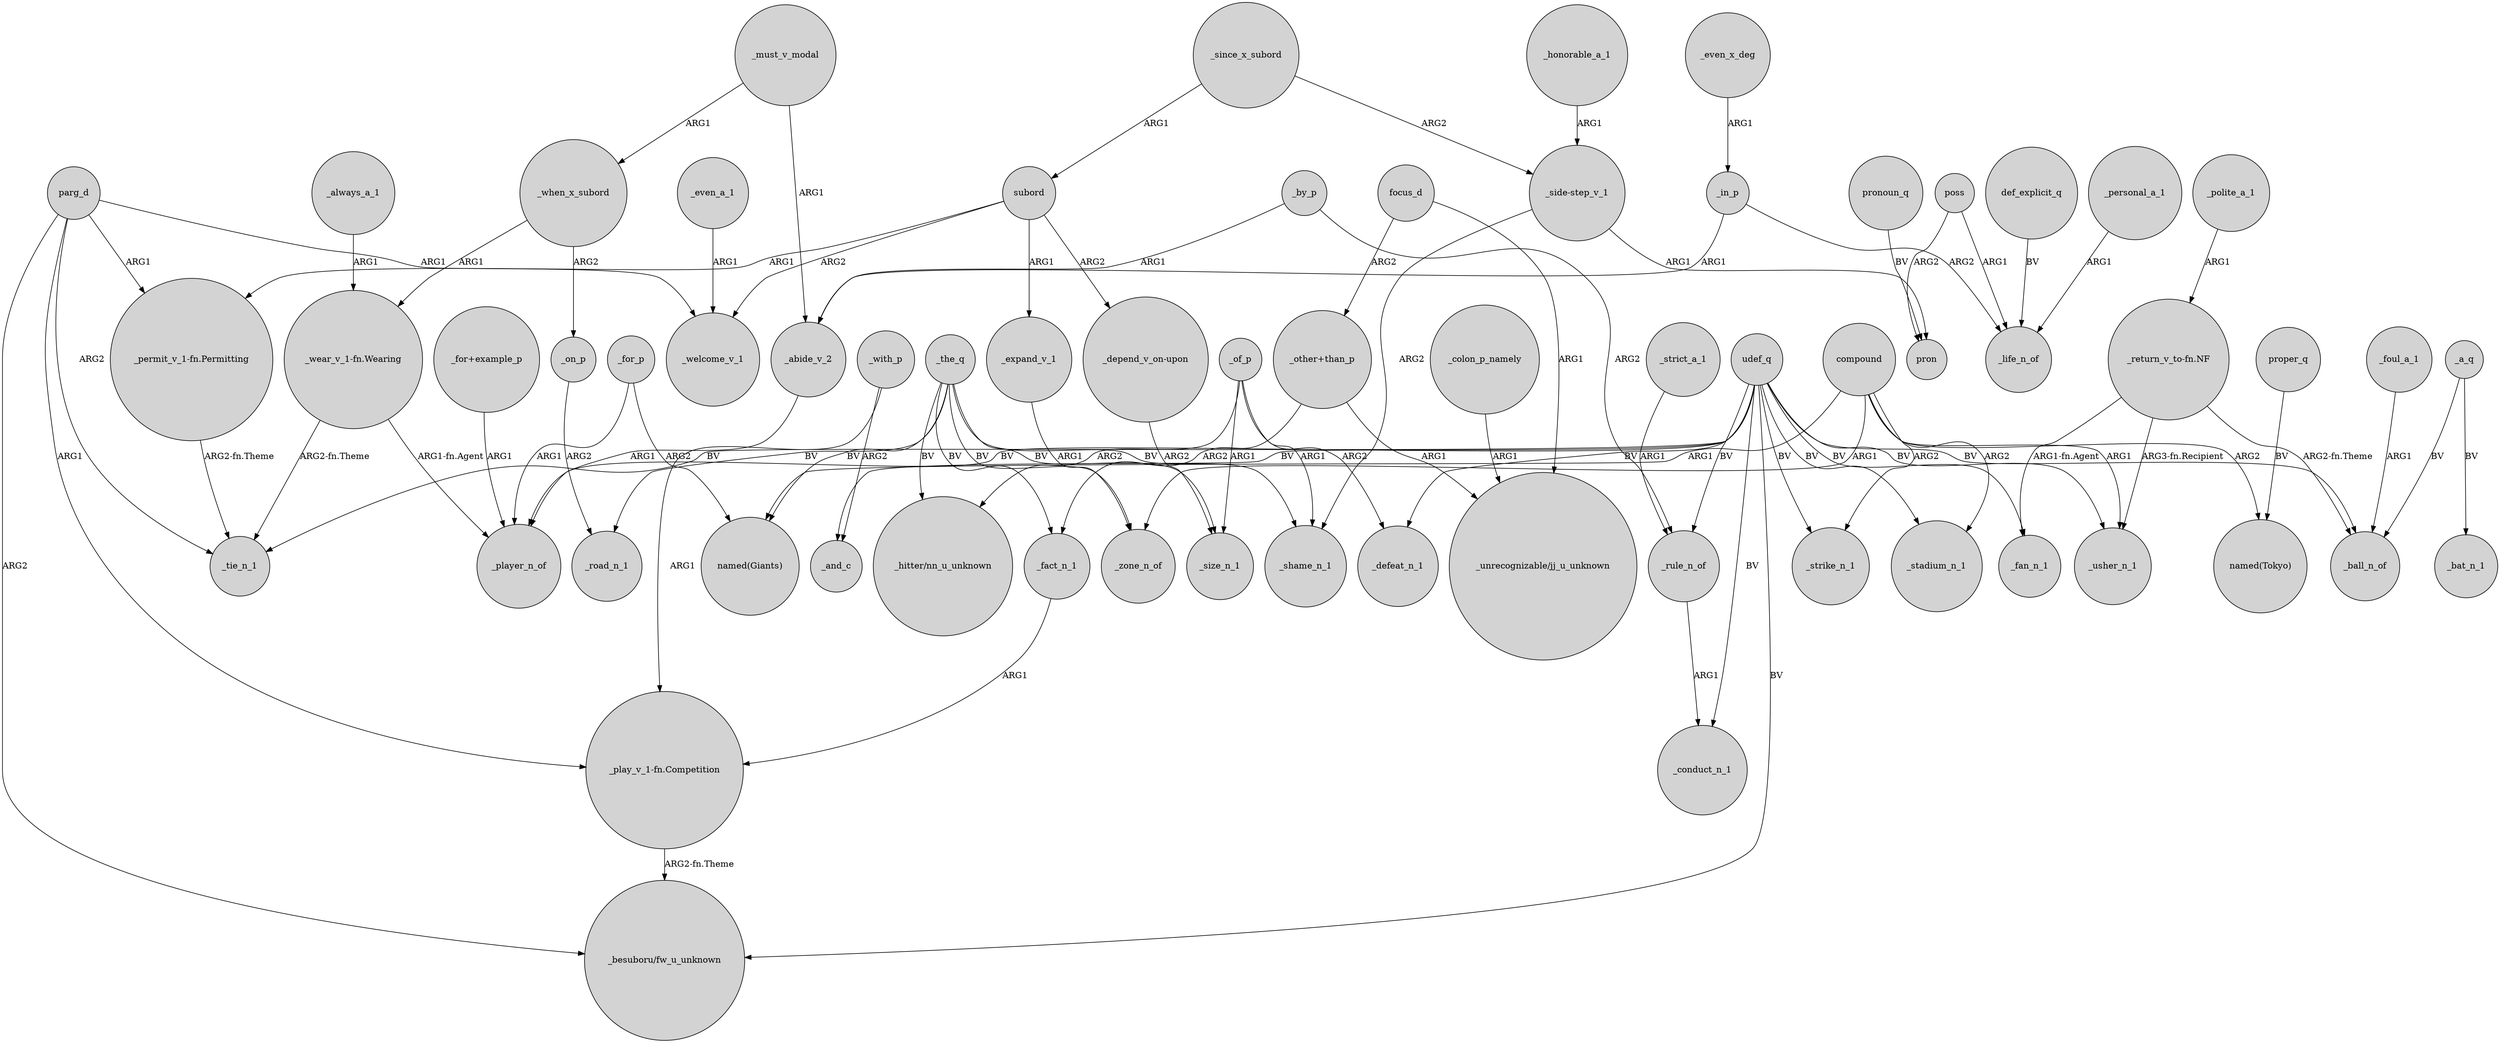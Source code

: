 digraph {
	node [shape=circle style=filled]
	_abide_v_2 -> _player_n_of [label=ARG1]
	_must_v_modal -> _when_x_subord [label=ARG1]
	focus_d -> "_other+than_p" [label=ARG2]
	def_explicit_q -> _life_n_of [label=BV]
	"_play_v_1-fn.Competition" -> "_besuboru/fw_u_unknown" [label="ARG2-fn.Theme"]
	udef_q -> _fan_n_1 [label=BV]
	_the_q -> _shame_n_1 [label=BV]
	_by_p -> _rule_n_of [label=ARG2]
	"_for+example_p" -> _player_n_of [label=ARG1]
	_on_p -> _road_n_1 [label=ARG2]
	udef_q -> "_besuboru/fw_u_unknown" [label=BV]
	compound -> _zone_n_of [label=ARG1]
	_when_x_subord -> _on_p [label=ARG2]
	_a_q -> _bat_n_1 [label=BV]
	poss -> _life_n_of [label=ARG1]
	pronoun_q -> pron [label=BV]
	_polite_a_1 -> "_return_v_to-fn.NF" [label=ARG1]
	_the_q -> "named(Giants)" [label=BV]
	compound -> _usher_n_1 [label=ARG1]
	_always_a_1 -> "_wear_v_1-fn.Wearing" [label=ARG1]
	"_other+than_p" -> "_unrecognizable/jj_u_unknown" [label=ARG1]
	_since_x_subord -> "_side-step_v_1" [label=ARG2]
	"_return_v_to-fn.NF" -> _ball_n_of [label="ARG2-fn.Theme"]
	subord -> _welcome_v_1 [label=ARG2]
	_a_q -> _ball_n_of [label=BV]
	parg_d -> _welcome_v_1 [label=ARG1]
	_by_p -> _abide_v_2 [label=ARG1]
	udef_q -> _conduct_n_1 [label=BV]
	_the_q -> _fact_n_1 [label=BV]
	_of_p -> "_hitter/nn_u_unknown" [label=ARG2]
	_expand_v_1 -> _zone_n_of [label=ARG1]
	_must_v_modal -> _abide_v_2 [label=ARG1]
	_the_q -> _size_n_1 [label=BV]
	"_return_v_to-fn.NF" -> _usher_n_1 [label="ARG3-fn.Recipient"]
	_fact_n_1 -> "_play_v_1-fn.Competition" [label=ARG1]
	parg_d -> _tie_n_1 [label=ARG2]
	_colon_p_namely -> "_unrecognizable/jj_u_unknown" [label=ARG1]
	_of_p -> _shame_n_1 [label=ARG1]
	_strict_a_1 -> _rule_n_of [label=ARG1]
	udef_q -> _tie_n_1 [label=BV]
	"_wear_v_1-fn.Wearing" -> _player_n_of [label="ARG1-fn.Agent"]
	_the_q -> _zone_n_of [label=BV]
	"_wear_v_1-fn.Wearing" -> _tie_n_1 [label="ARG2-fn.Theme"]
	_with_p -> "_play_v_1-fn.Competition" [label=ARG1]
	"_permit_v_1-fn.Permitting" -> _tie_n_1 [label="ARG2-fn.Theme"]
	compound -> _stadium_n_1 [label=ARG2]
	udef_q -> _ball_n_of [label=BV]
	_of_p -> _size_n_1 [label=ARG1]
	compound -> "named(Giants)" [label=ARG1]
	udef_q -> _stadium_n_1 [label=BV]
	_even_x_deg -> _in_p [label=ARG1]
	parg_d -> "_play_v_1-fn.Competition" [label=ARG1]
	_the_q -> "_hitter/nn_u_unknown" [label=BV]
	_honorable_a_1 -> "_side-step_v_1" [label=ARG1]
	_the_q -> _road_n_1 [label=BV]
	_even_a_1 -> _welcome_v_1 [label=ARG1]
	_of_p -> _defeat_n_1 [label=ARG2]
	subord -> _expand_v_1 [label=ARG1]
	udef_q -> _usher_n_1 [label=BV]
	_with_p -> _and_c [label=ARG2]
	udef_q -> _rule_n_of [label=BV]
	"_side-step_v_1" -> _shame_n_1 [label=ARG2]
	compound -> "named(Tokyo)" [label=ARG2]
	"_side-step_v_1" -> pron [label=ARG1]
	parg_d -> "_permit_v_1-fn.Permitting" [label=ARG1]
	_in_p -> _life_n_of [label=ARG2]
	poss -> pron [label=ARG2]
	udef_q -> _strike_n_1 [label=BV]
	udef_q -> _player_n_of [label=BV]
	"_return_v_to-fn.NF" -> _fan_n_1 [label="ARG1-fn.Agent"]
	_personal_a_1 -> _life_n_of [label=ARG1]
	_for_p -> "named(Giants)" [label=ARG2]
	parg_d -> "_besuboru/fw_u_unknown" [label=ARG2]
	_for_p -> _player_n_of [label=ARG1]
	proper_q -> "named(Tokyo)" [label=BV]
	_since_x_subord -> subord [label=ARG1]
	_in_p -> _abide_v_2 [label=ARG1]
	"_other+than_p" -> _fact_n_1 [label=ARG2]
	subord -> "_depend_v_on-upon" [label=ARG2]
	subord -> "_permit_v_1-fn.Permitting" [label=ARG1]
	_rule_n_of -> _conduct_n_1 [label=ARG1]
	compound -> _strike_n_1 [label=ARG2]
	focus_d -> "_unrecognizable/jj_u_unknown" [label=ARG1]
	"_depend_v_on-upon" -> _size_n_1 [label=ARG2]
	_foul_a_1 -> _ball_n_of [label=ARG1]
	_when_x_subord -> "_wear_v_1-fn.Wearing" [label=ARG1]
	udef_q -> _and_c [label=BV]
	udef_q -> _defeat_n_1 [label=BV]
}
